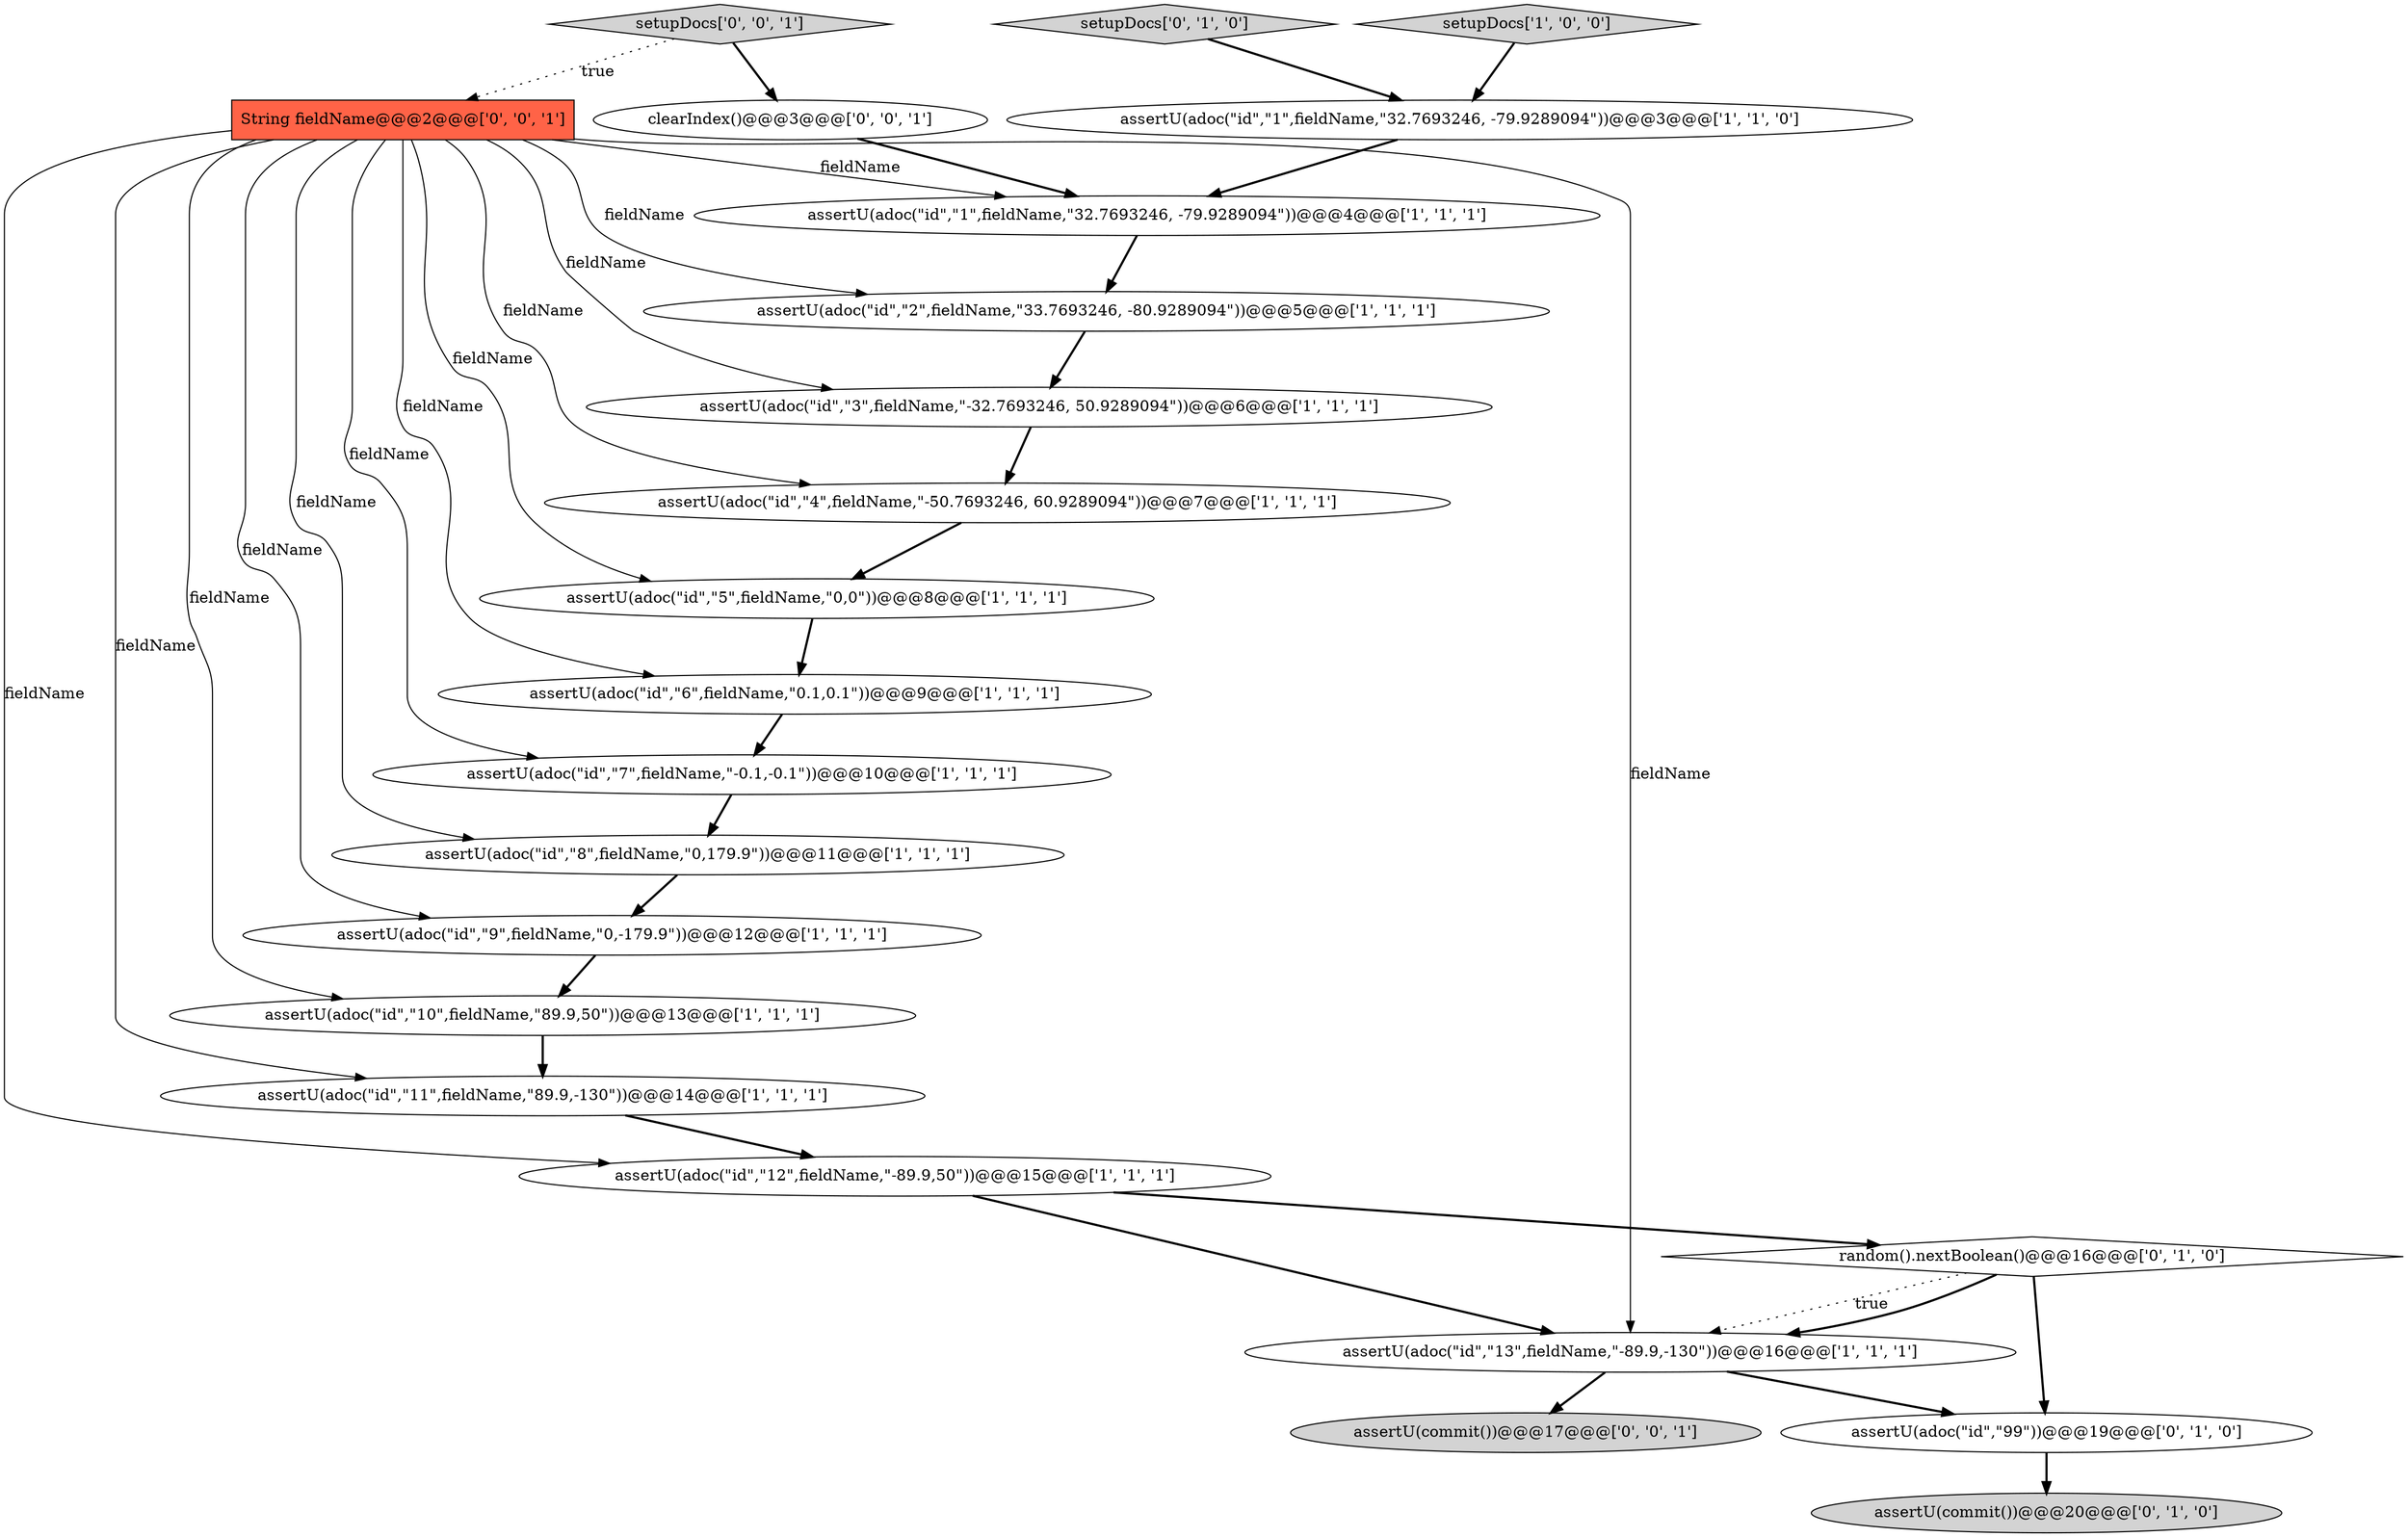 digraph {
22 [style = filled, label = "assertU(commit())@@@17@@@['0', '0', '1']", fillcolor = lightgray, shape = ellipse image = "AAA0AAABBB3BBB"];
1 [style = filled, label = "assertU(adoc(\"id\",\"12\",fieldName,\"-89.9,50\"))@@@15@@@['1', '1', '1']", fillcolor = white, shape = ellipse image = "AAA0AAABBB1BBB"];
20 [style = filled, label = "String fieldName@@@2@@@['0', '0', '1']", fillcolor = tomato, shape = box image = "AAA0AAABBB3BBB"];
9 [style = filled, label = "assertU(adoc(\"id\",\"4\",fieldName,\"-50.7693246, 60.9289094\"))@@@7@@@['1', '1', '1']", fillcolor = white, shape = ellipse image = "AAA0AAABBB1BBB"];
5 [style = filled, label = "assertU(adoc(\"id\",\"3\",fieldName,\"-32.7693246, 50.9289094\"))@@@6@@@['1', '1', '1']", fillcolor = white, shape = ellipse image = "AAA0AAABBB1BBB"];
17 [style = filled, label = "setupDocs['0', '1', '0']", fillcolor = lightgray, shape = diamond image = "AAA0AAABBB2BBB"];
15 [style = filled, label = "random().nextBoolean()@@@16@@@['0', '1', '0']", fillcolor = white, shape = diamond image = "AAA1AAABBB2BBB"];
3 [style = filled, label = "assertU(adoc(\"id\",\"8\",fieldName,\"0,179.9\"))@@@11@@@['1', '1', '1']", fillcolor = white, shape = ellipse image = "AAA0AAABBB1BBB"];
11 [style = filled, label = "setupDocs['1', '0', '0']", fillcolor = lightgray, shape = diamond image = "AAA0AAABBB1BBB"];
6 [style = filled, label = "assertU(adoc(\"id\",\"7\",fieldName,\"-0.1,-0.1\"))@@@10@@@['1', '1', '1']", fillcolor = white, shape = ellipse image = "AAA0AAABBB1BBB"];
7 [style = filled, label = "assertU(adoc(\"id\",\"5\",fieldName,\"0,0\"))@@@8@@@['1', '1', '1']", fillcolor = white, shape = ellipse image = "AAA0AAABBB1BBB"];
19 [style = filled, label = "setupDocs['0', '0', '1']", fillcolor = lightgray, shape = diamond image = "AAA0AAABBB3BBB"];
8 [style = filled, label = "assertU(adoc(\"id\",\"1\",fieldName,\"32.7693246, -79.9289094\"))@@@4@@@['1', '1', '1']", fillcolor = white, shape = ellipse image = "AAA0AAABBB1BBB"];
0 [style = filled, label = "assertU(adoc(\"id\",\"9\",fieldName,\"0,-179.9\"))@@@12@@@['1', '1', '1']", fillcolor = white, shape = ellipse image = "AAA0AAABBB1BBB"];
14 [style = filled, label = "assertU(adoc(\"id\",\"10\",fieldName,\"89.9,50\"))@@@13@@@['1', '1', '1']", fillcolor = white, shape = ellipse image = "AAA0AAABBB1BBB"];
16 [style = filled, label = "assertU(commit())@@@20@@@['0', '1', '0']", fillcolor = lightgray, shape = ellipse image = "AAA1AAABBB2BBB"];
12 [style = filled, label = "assertU(adoc(\"id\",\"11\",fieldName,\"89.9,-130\"))@@@14@@@['1', '1', '1']", fillcolor = white, shape = ellipse image = "AAA0AAABBB1BBB"];
21 [style = filled, label = "clearIndex()@@@3@@@['0', '0', '1']", fillcolor = white, shape = ellipse image = "AAA0AAABBB3BBB"];
18 [style = filled, label = "assertU(adoc(\"id\",\"99\"))@@@19@@@['0', '1', '0']", fillcolor = white, shape = ellipse image = "AAA1AAABBB2BBB"];
2 [style = filled, label = "assertU(adoc(\"id\",\"6\",fieldName,\"0.1,0.1\"))@@@9@@@['1', '1', '1']", fillcolor = white, shape = ellipse image = "AAA0AAABBB1BBB"];
13 [style = filled, label = "assertU(adoc(\"id\",\"1\",fieldName,\"32.7693246, -79.9289094\"))@@@3@@@['1', '1', '0']", fillcolor = white, shape = ellipse image = "AAA0AAABBB1BBB"];
4 [style = filled, label = "assertU(adoc(\"id\",\"2\",fieldName,\"33.7693246, -80.9289094\"))@@@5@@@['1', '1', '1']", fillcolor = white, shape = ellipse image = "AAA0AAABBB1BBB"];
10 [style = filled, label = "assertU(adoc(\"id\",\"13\",fieldName,\"-89.9,-130\"))@@@16@@@['1', '1', '1']", fillcolor = white, shape = ellipse image = "AAA0AAABBB1BBB"];
20->4 [style = solid, label="fieldName"];
1->10 [style = bold, label=""];
8->4 [style = bold, label=""];
15->18 [style = bold, label=""];
4->5 [style = bold, label=""];
12->1 [style = bold, label=""];
14->12 [style = bold, label=""];
21->8 [style = bold, label=""];
20->3 [style = solid, label="fieldName"];
5->9 [style = bold, label=""];
9->7 [style = bold, label=""];
10->18 [style = bold, label=""];
15->10 [style = dotted, label="true"];
19->20 [style = dotted, label="true"];
20->5 [style = solid, label="fieldName"];
19->21 [style = bold, label=""];
10->22 [style = bold, label=""];
20->1 [style = solid, label="fieldName"];
20->2 [style = solid, label="fieldName"];
17->13 [style = bold, label=""];
3->0 [style = bold, label=""];
20->14 [style = solid, label="fieldName"];
6->3 [style = bold, label=""];
20->12 [style = solid, label="fieldName"];
18->16 [style = bold, label=""];
11->13 [style = bold, label=""];
1->15 [style = bold, label=""];
20->8 [style = solid, label="fieldName"];
2->6 [style = bold, label=""];
20->7 [style = solid, label="fieldName"];
20->10 [style = solid, label="fieldName"];
13->8 [style = bold, label=""];
20->6 [style = solid, label="fieldName"];
0->14 [style = bold, label=""];
20->0 [style = solid, label="fieldName"];
15->10 [style = bold, label=""];
20->9 [style = solid, label="fieldName"];
7->2 [style = bold, label=""];
}
